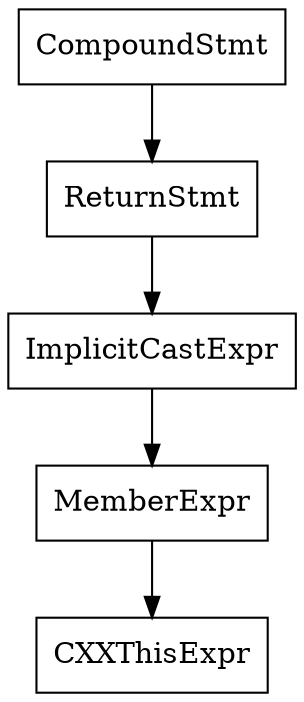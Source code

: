 digraph unnamed {

	Node0x55ac915528e0 [shape=record,label="{CompoundStmt}"];
	Node0x55ac915528e0 -> Node0x55ac915528d0;
	Node0x55ac915528d0 [shape=record,label="{ReturnStmt}"];
	Node0x55ac915528d0 -> Node0x55ac915528b8;
	Node0x55ac915528b8 [shape=record,label="{ImplicitCastExpr}"];
	Node0x55ac915528b8 -> Node0x55ac91552888;
	Node0x55ac91552888 [shape=record,label="{MemberExpr}"];
	Node0x55ac91552888 -> Node0x55ac91552878;
	Node0x55ac91552878 [shape=record,label="{CXXThisExpr}"];
}
